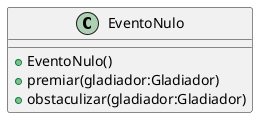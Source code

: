 @startuml
class EventoNulo {
  + EventoNulo()
  + premiar(gladiador:Gladiador)
  + obstaculizar(gladiador:Gladiador)
}
@enduml
